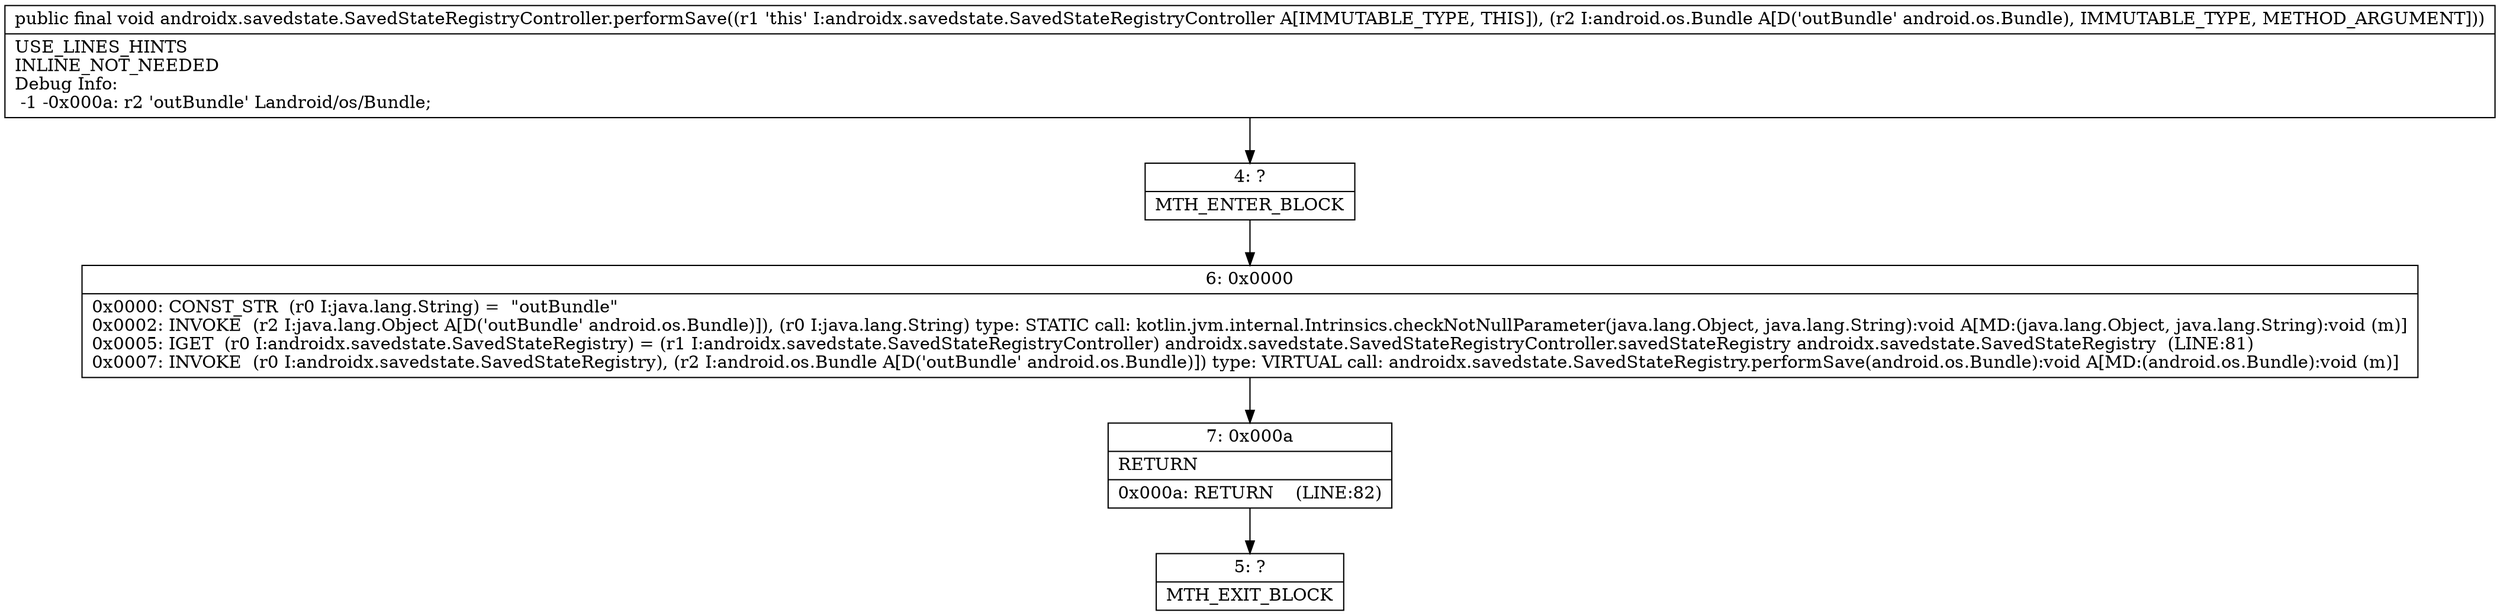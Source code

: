 digraph "CFG forandroidx.savedstate.SavedStateRegistryController.performSave(Landroid\/os\/Bundle;)V" {
Node_4 [shape=record,label="{4\:\ ?|MTH_ENTER_BLOCK\l}"];
Node_6 [shape=record,label="{6\:\ 0x0000|0x0000: CONST_STR  (r0 I:java.lang.String) =  \"outBundle\" \l0x0002: INVOKE  (r2 I:java.lang.Object A[D('outBundle' android.os.Bundle)]), (r0 I:java.lang.String) type: STATIC call: kotlin.jvm.internal.Intrinsics.checkNotNullParameter(java.lang.Object, java.lang.String):void A[MD:(java.lang.Object, java.lang.String):void (m)]\l0x0005: IGET  (r0 I:androidx.savedstate.SavedStateRegistry) = (r1 I:androidx.savedstate.SavedStateRegistryController) androidx.savedstate.SavedStateRegistryController.savedStateRegistry androidx.savedstate.SavedStateRegistry  (LINE:81)\l0x0007: INVOKE  (r0 I:androidx.savedstate.SavedStateRegistry), (r2 I:android.os.Bundle A[D('outBundle' android.os.Bundle)]) type: VIRTUAL call: androidx.savedstate.SavedStateRegistry.performSave(android.os.Bundle):void A[MD:(android.os.Bundle):void (m)]\l}"];
Node_7 [shape=record,label="{7\:\ 0x000a|RETURN\l|0x000a: RETURN    (LINE:82)\l}"];
Node_5 [shape=record,label="{5\:\ ?|MTH_EXIT_BLOCK\l}"];
MethodNode[shape=record,label="{public final void androidx.savedstate.SavedStateRegistryController.performSave((r1 'this' I:androidx.savedstate.SavedStateRegistryController A[IMMUTABLE_TYPE, THIS]), (r2 I:android.os.Bundle A[D('outBundle' android.os.Bundle), IMMUTABLE_TYPE, METHOD_ARGUMENT]))  | USE_LINES_HINTS\lINLINE_NOT_NEEDED\lDebug Info:\l  \-1 \-0x000a: r2 'outBundle' Landroid\/os\/Bundle;\l}"];
MethodNode -> Node_4;Node_4 -> Node_6;
Node_6 -> Node_7;
Node_7 -> Node_5;
}

